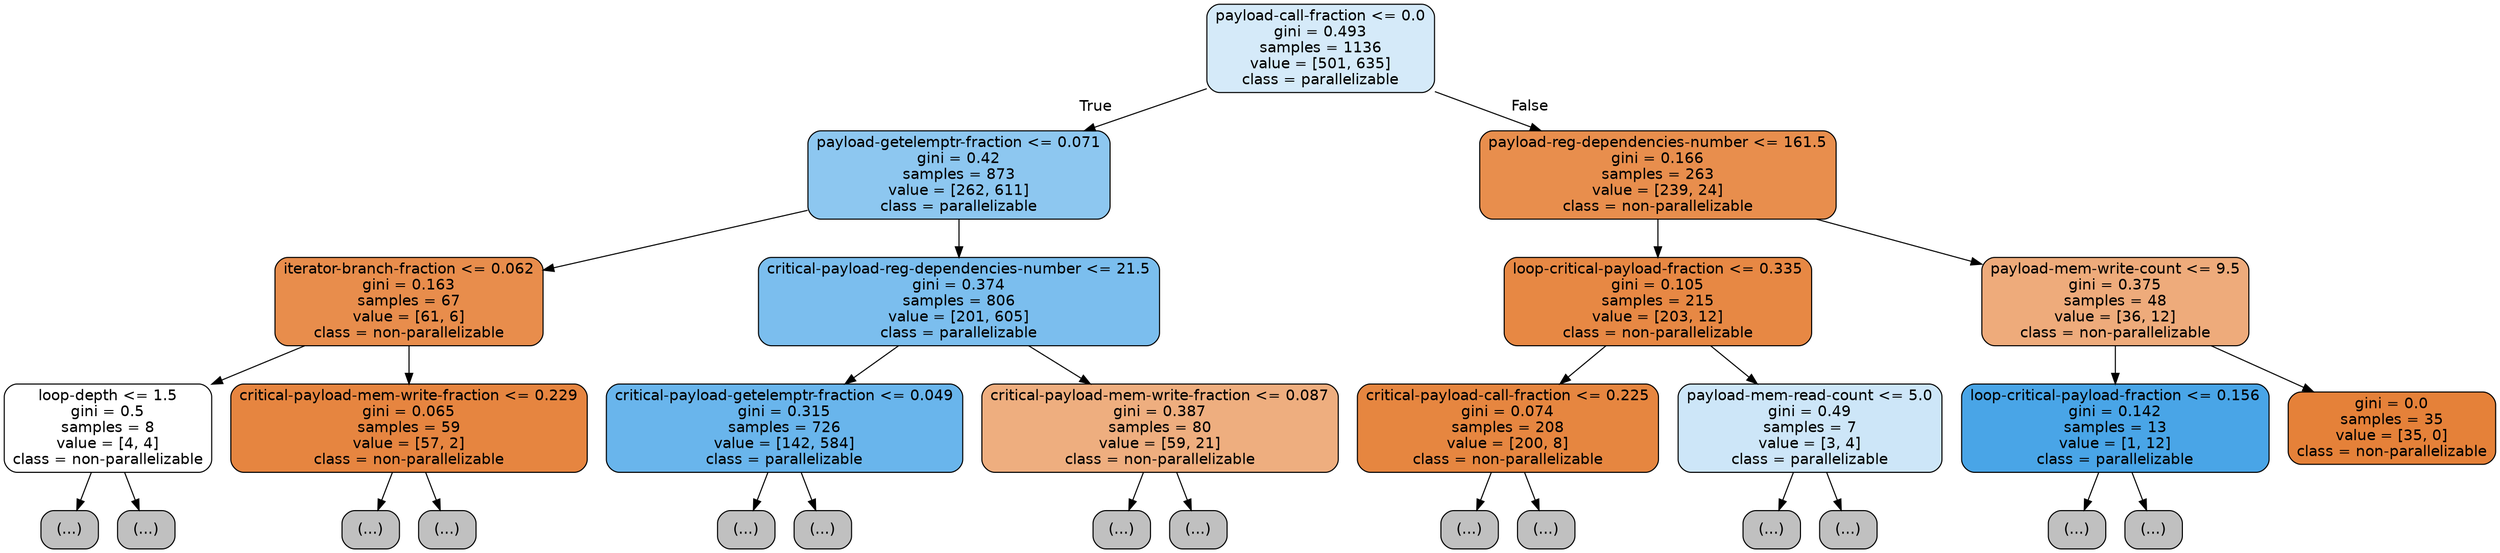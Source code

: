 digraph Tree {
node [shape=box, style="filled, rounded", color="black", fontname=helvetica] ;
edge [fontname=helvetica] ;
0 [label="payload-call-fraction <= 0.0\ngini = 0.493\nsamples = 1136\nvalue = [501, 635]\nclass = parallelizable", fillcolor="#399de536"] ;
1 [label="payload-getelemptr-fraction <= 0.071\ngini = 0.42\nsamples = 873\nvalue = [262, 611]\nclass = parallelizable", fillcolor="#399de592"] ;
0 -> 1 [labeldistance=2.5, labelangle=45, headlabel="True"] ;
2 [label="iterator-branch-fraction <= 0.062\ngini = 0.163\nsamples = 67\nvalue = [61, 6]\nclass = non-parallelizable", fillcolor="#e58139e6"] ;
1 -> 2 ;
3 [label="loop-depth <= 1.5\ngini = 0.5\nsamples = 8\nvalue = [4, 4]\nclass = non-parallelizable", fillcolor="#e5813900"] ;
2 -> 3 ;
4 [label="(...)", fillcolor="#C0C0C0"] ;
3 -> 4 ;
5 [label="(...)", fillcolor="#C0C0C0"] ;
3 -> 5 ;
6 [label="critical-payload-mem-write-fraction <= 0.229\ngini = 0.065\nsamples = 59\nvalue = [57, 2]\nclass = non-parallelizable", fillcolor="#e58139f6"] ;
2 -> 6 ;
7 [label="(...)", fillcolor="#C0C0C0"] ;
6 -> 7 ;
12 [label="(...)", fillcolor="#C0C0C0"] ;
6 -> 12 ;
13 [label="critical-payload-reg-dependencies-number <= 21.5\ngini = 0.374\nsamples = 806\nvalue = [201, 605]\nclass = parallelizable", fillcolor="#399de5aa"] ;
1 -> 13 ;
14 [label="critical-payload-getelemptr-fraction <= 0.049\ngini = 0.315\nsamples = 726\nvalue = [142, 584]\nclass = parallelizable", fillcolor="#399de5c1"] ;
13 -> 14 ;
15 [label="(...)", fillcolor="#C0C0C0"] ;
14 -> 15 ;
186 [label="(...)", fillcolor="#C0C0C0"] ;
14 -> 186 ;
189 [label="critical-payload-mem-write-fraction <= 0.087\ngini = 0.387\nsamples = 80\nvalue = [59, 21]\nclass = non-parallelizable", fillcolor="#e58139a4"] ;
13 -> 189 ;
190 [label="(...)", fillcolor="#C0C0C0"] ;
189 -> 190 ;
193 [label="(...)", fillcolor="#C0C0C0"] ;
189 -> 193 ;
210 [label="payload-reg-dependencies-number <= 161.5\ngini = 0.166\nsamples = 263\nvalue = [239, 24]\nclass = non-parallelizable", fillcolor="#e58139e5"] ;
0 -> 210 [labeldistance=2.5, labelangle=-45, headlabel="False"] ;
211 [label="loop-critical-payload-fraction <= 0.335\ngini = 0.105\nsamples = 215\nvalue = [203, 12]\nclass = non-parallelizable", fillcolor="#e58139f0"] ;
210 -> 211 ;
212 [label="critical-payload-call-fraction <= 0.225\ngini = 0.074\nsamples = 208\nvalue = [200, 8]\nclass = non-parallelizable", fillcolor="#e58139f5"] ;
211 -> 212 ;
213 [label="(...)", fillcolor="#C0C0C0"] ;
212 -> 213 ;
230 [label="(...)", fillcolor="#C0C0C0"] ;
212 -> 230 ;
231 [label="payload-mem-read-count <= 5.0\ngini = 0.49\nsamples = 7\nvalue = [3, 4]\nclass = parallelizable", fillcolor="#399de540"] ;
211 -> 231 ;
232 [label="(...)", fillcolor="#C0C0C0"] ;
231 -> 232 ;
233 [label="(...)", fillcolor="#C0C0C0"] ;
231 -> 233 ;
234 [label="payload-mem-write-count <= 9.5\ngini = 0.375\nsamples = 48\nvalue = [36, 12]\nclass = non-parallelizable", fillcolor="#e58139aa"] ;
210 -> 234 ;
235 [label="loop-critical-payload-fraction <= 0.156\ngini = 0.142\nsamples = 13\nvalue = [1, 12]\nclass = parallelizable", fillcolor="#399de5ea"] ;
234 -> 235 ;
236 [label="(...)", fillcolor="#C0C0C0"] ;
235 -> 236 ;
237 [label="(...)", fillcolor="#C0C0C0"] ;
235 -> 237 ;
238 [label="gini = 0.0\nsamples = 35\nvalue = [35, 0]\nclass = non-parallelizable", fillcolor="#e58139ff"] ;
234 -> 238 ;
}